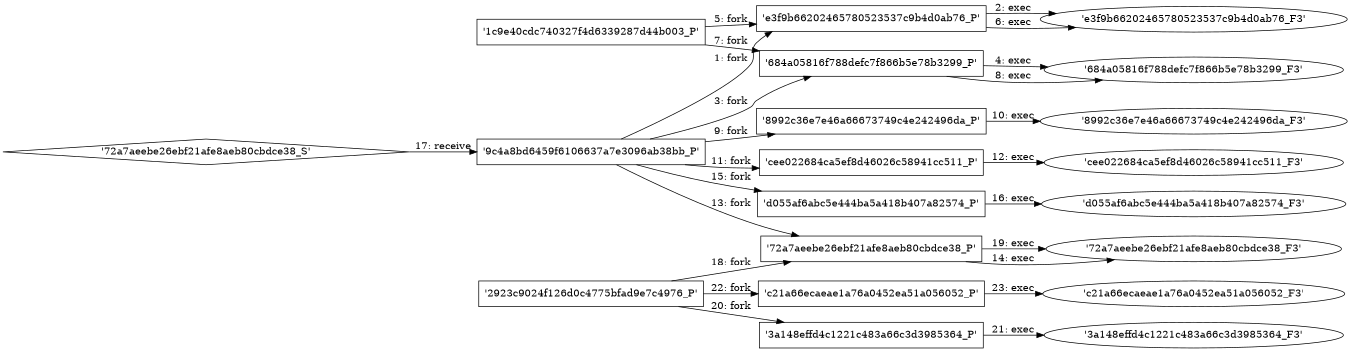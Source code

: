 digraph "D:\Learning\Paper\apt\基于CTI的攻击预警\Dataset\攻击图\ASGfromALLCTI\Threat Source newsletter (July 22, 2021).dot" {
rankdir="LR"
size="9"
fixedsize="false"
splines="true"
nodesep=0.3
ranksep=0
fontsize=10
overlap="scalexy"
engine= "neato"
	"'9c4a8bd6459f6106637a7e3096ab38bb_P'" [node_type=Process shape=box]
	"'e3f9b66202465780523537c9b4d0ab76_P'" [node_type=Process shape=box]
	"'9c4a8bd6459f6106637a7e3096ab38bb_P'" -> "'e3f9b66202465780523537c9b4d0ab76_P'" [label="1: fork"]
	"'e3f9b66202465780523537c9b4d0ab76_P'" [node_type=Process shape=box]
	"'e3f9b66202465780523537c9b4d0ab76_F3'" [node_type=File shape=ellipse]
	"'e3f9b66202465780523537c9b4d0ab76_P'" -> "'e3f9b66202465780523537c9b4d0ab76_F3'" [label="2: exec"]
	"'9c4a8bd6459f6106637a7e3096ab38bb_P'" [node_type=Process shape=box]
	"'684a05816f788defc7f866b5e78b3299_P'" [node_type=Process shape=box]
	"'9c4a8bd6459f6106637a7e3096ab38bb_P'" -> "'684a05816f788defc7f866b5e78b3299_P'" [label="3: fork"]
	"'684a05816f788defc7f866b5e78b3299_P'" [node_type=Process shape=box]
	"'684a05816f788defc7f866b5e78b3299_F3'" [node_type=File shape=ellipse]
	"'684a05816f788defc7f866b5e78b3299_P'" -> "'684a05816f788defc7f866b5e78b3299_F3'" [label="4: exec"]
	"'1c9e40cdc740327f4d6339287d44b003_P'" [node_type=Process shape=box]
	"'e3f9b66202465780523537c9b4d0ab76_P'" [node_type=Process shape=box]
	"'1c9e40cdc740327f4d6339287d44b003_P'" -> "'e3f9b66202465780523537c9b4d0ab76_P'" [label="5: fork"]
	"'e3f9b66202465780523537c9b4d0ab76_P'" [node_type=Process shape=box]
	"'e3f9b66202465780523537c9b4d0ab76_F3'" [node_type=File shape=ellipse]
	"'e3f9b66202465780523537c9b4d0ab76_P'" -> "'e3f9b66202465780523537c9b4d0ab76_F3'" [label="6: exec"]
	"'1c9e40cdc740327f4d6339287d44b003_P'" [node_type=Process shape=box]
	"'684a05816f788defc7f866b5e78b3299_P'" [node_type=Process shape=box]
	"'1c9e40cdc740327f4d6339287d44b003_P'" -> "'684a05816f788defc7f866b5e78b3299_P'" [label="7: fork"]
	"'684a05816f788defc7f866b5e78b3299_P'" [node_type=Process shape=box]
	"'684a05816f788defc7f866b5e78b3299_F3'" [node_type=File shape=ellipse]
	"'684a05816f788defc7f866b5e78b3299_P'" -> "'684a05816f788defc7f866b5e78b3299_F3'" [label="8: exec"]
	"'9c4a8bd6459f6106637a7e3096ab38bb_P'" [node_type=Process shape=box]
	"'8992c36e7e46a66673749c4e242496da_P'" [node_type=Process shape=box]
	"'9c4a8bd6459f6106637a7e3096ab38bb_P'" -> "'8992c36e7e46a66673749c4e242496da_P'" [label="9: fork"]
	"'8992c36e7e46a66673749c4e242496da_P'" [node_type=Process shape=box]
	"'8992c36e7e46a66673749c4e242496da_F3'" [node_type=File shape=ellipse]
	"'8992c36e7e46a66673749c4e242496da_P'" -> "'8992c36e7e46a66673749c4e242496da_F3'" [label="10: exec"]
	"'9c4a8bd6459f6106637a7e3096ab38bb_P'" [node_type=Process shape=box]
	"'cee022684ca5ef8d46026c58941cc511_P'" [node_type=Process shape=box]
	"'9c4a8bd6459f6106637a7e3096ab38bb_P'" -> "'cee022684ca5ef8d46026c58941cc511_P'" [label="11: fork"]
	"'cee022684ca5ef8d46026c58941cc511_P'" [node_type=Process shape=box]
	"'cee022684ca5ef8d46026c58941cc511_F3'" [node_type=File shape=ellipse]
	"'cee022684ca5ef8d46026c58941cc511_P'" -> "'cee022684ca5ef8d46026c58941cc511_F3'" [label="12: exec"]
	"'9c4a8bd6459f6106637a7e3096ab38bb_P'" [node_type=Process shape=box]
	"'72a7aeebe26ebf21afe8aeb80cbdce38_P'" [node_type=Process shape=box]
	"'9c4a8bd6459f6106637a7e3096ab38bb_P'" -> "'72a7aeebe26ebf21afe8aeb80cbdce38_P'" [label="13: fork"]
	"'72a7aeebe26ebf21afe8aeb80cbdce38_P'" [node_type=Process shape=box]
	"'72a7aeebe26ebf21afe8aeb80cbdce38_F3'" [node_type=File shape=ellipse]
	"'72a7aeebe26ebf21afe8aeb80cbdce38_P'" -> "'72a7aeebe26ebf21afe8aeb80cbdce38_F3'" [label="14: exec"]
	"'9c4a8bd6459f6106637a7e3096ab38bb_P'" [node_type=Process shape=box]
	"'d055af6abc5e444ba5a418b407a82574_P'" [node_type=Process shape=box]
	"'9c4a8bd6459f6106637a7e3096ab38bb_P'" -> "'d055af6abc5e444ba5a418b407a82574_P'" [label="15: fork"]
	"'d055af6abc5e444ba5a418b407a82574_P'" [node_type=Process shape=box]
	"'d055af6abc5e444ba5a418b407a82574_F3'" [node_type=File shape=ellipse]
	"'d055af6abc5e444ba5a418b407a82574_P'" -> "'d055af6abc5e444ba5a418b407a82574_F3'" [label="16: exec"]
	"'9c4a8bd6459f6106637a7e3096ab38bb_P'" [node_type=Process shape=box]
	"'72a7aeebe26ebf21afe8aeb80cbdce38_S'" [node_type=Socket shape=diamond]
	"'72a7aeebe26ebf21afe8aeb80cbdce38_S'" -> "'9c4a8bd6459f6106637a7e3096ab38bb_P'" [label="17: receive"]
	"'2923c9024f126d0c4775bfad9e7c4976_P'" [node_type=Process shape=box]
	"'72a7aeebe26ebf21afe8aeb80cbdce38_P'" [node_type=Process shape=box]
	"'2923c9024f126d0c4775bfad9e7c4976_P'" -> "'72a7aeebe26ebf21afe8aeb80cbdce38_P'" [label="18: fork"]
	"'72a7aeebe26ebf21afe8aeb80cbdce38_P'" [node_type=Process shape=box]
	"'72a7aeebe26ebf21afe8aeb80cbdce38_F3'" [node_type=File shape=ellipse]
	"'72a7aeebe26ebf21afe8aeb80cbdce38_P'" -> "'72a7aeebe26ebf21afe8aeb80cbdce38_F3'" [label="19: exec"]
	"'2923c9024f126d0c4775bfad9e7c4976_P'" [node_type=Process shape=box]
	"'3a148effd4c1221c483a66c3d3985364_P'" [node_type=Process shape=box]
	"'2923c9024f126d0c4775bfad9e7c4976_P'" -> "'3a148effd4c1221c483a66c3d3985364_P'" [label="20: fork"]
	"'3a148effd4c1221c483a66c3d3985364_P'" [node_type=Process shape=box]
	"'3a148effd4c1221c483a66c3d3985364_F3'" [node_type=File shape=ellipse]
	"'3a148effd4c1221c483a66c3d3985364_P'" -> "'3a148effd4c1221c483a66c3d3985364_F3'" [label="21: exec"]
	"'2923c9024f126d0c4775bfad9e7c4976_P'" [node_type=Process shape=box]
	"'c21a66ecaeae1a76a0452ea51a056052_P'" [node_type=Process shape=box]
	"'2923c9024f126d0c4775bfad9e7c4976_P'" -> "'c21a66ecaeae1a76a0452ea51a056052_P'" [label="22: fork"]
	"'c21a66ecaeae1a76a0452ea51a056052_P'" [node_type=Process shape=box]
	"'c21a66ecaeae1a76a0452ea51a056052_F3'" [node_type=File shape=ellipse]
	"'c21a66ecaeae1a76a0452ea51a056052_P'" -> "'c21a66ecaeae1a76a0452ea51a056052_F3'" [label="23: exec"]
}
